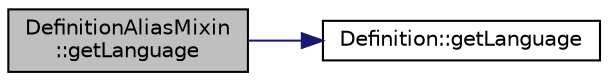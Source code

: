 digraph "DefinitionAliasMixin::getLanguage"
{
 // LATEX_PDF_SIZE
  edge [fontname="Helvetica",fontsize="10",labelfontname="Helvetica",labelfontsize="10"];
  node [fontname="Helvetica",fontsize="10",shape=record];
  rankdir="LR";
  Node1 [label="DefinitionAliasMixin\l::getLanguage",height=0.2,width=0.4,color="black", fillcolor="grey75", style="filled", fontcolor="black",tooltip=" "];
  Node1 -> Node2 [color="midnightblue",fontsize="10",style="solid"];
  Node2 [label="Definition::getLanguage",height=0.2,width=0.4,color="black", fillcolor="white", style="filled",URL="$classDefinition.html#a0dda9f50f2f9754e6341a10373eafec7",tooltip=" "];
}
